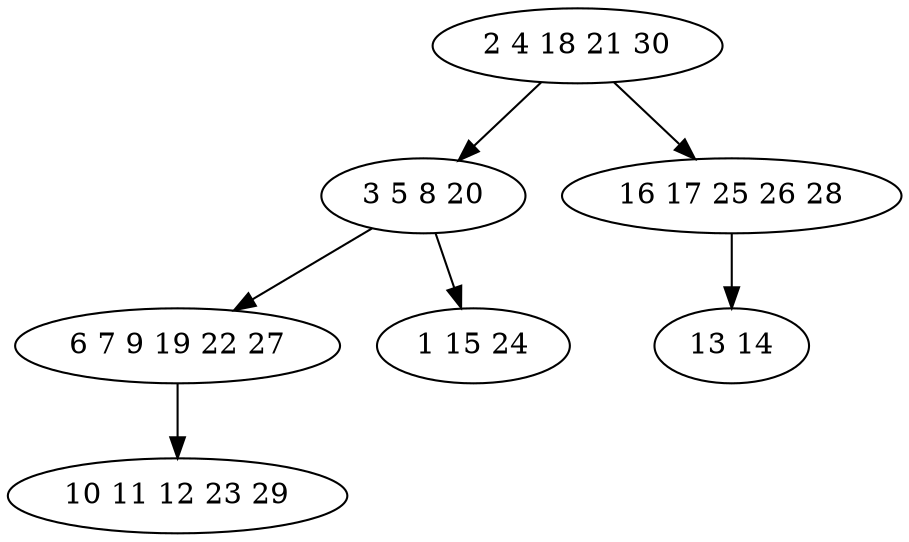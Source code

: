 digraph true_tree {
	"0" -> "1"
	"1" -> "2"
	"2" -> "3"
	"0" -> "4"
	"1" -> "5"
	"4" -> "6"
	"0" [label="2 4 18 21 30"];
	"1" [label="3 5 8 20"];
	"2" [label="6 7 9 19 22 27"];
	"3" [label="10 11 12 23 29"];
	"4" [label="16 17 25 26 28"];
	"5" [label="1 15 24"];
	"6" [label="13 14"];
}
